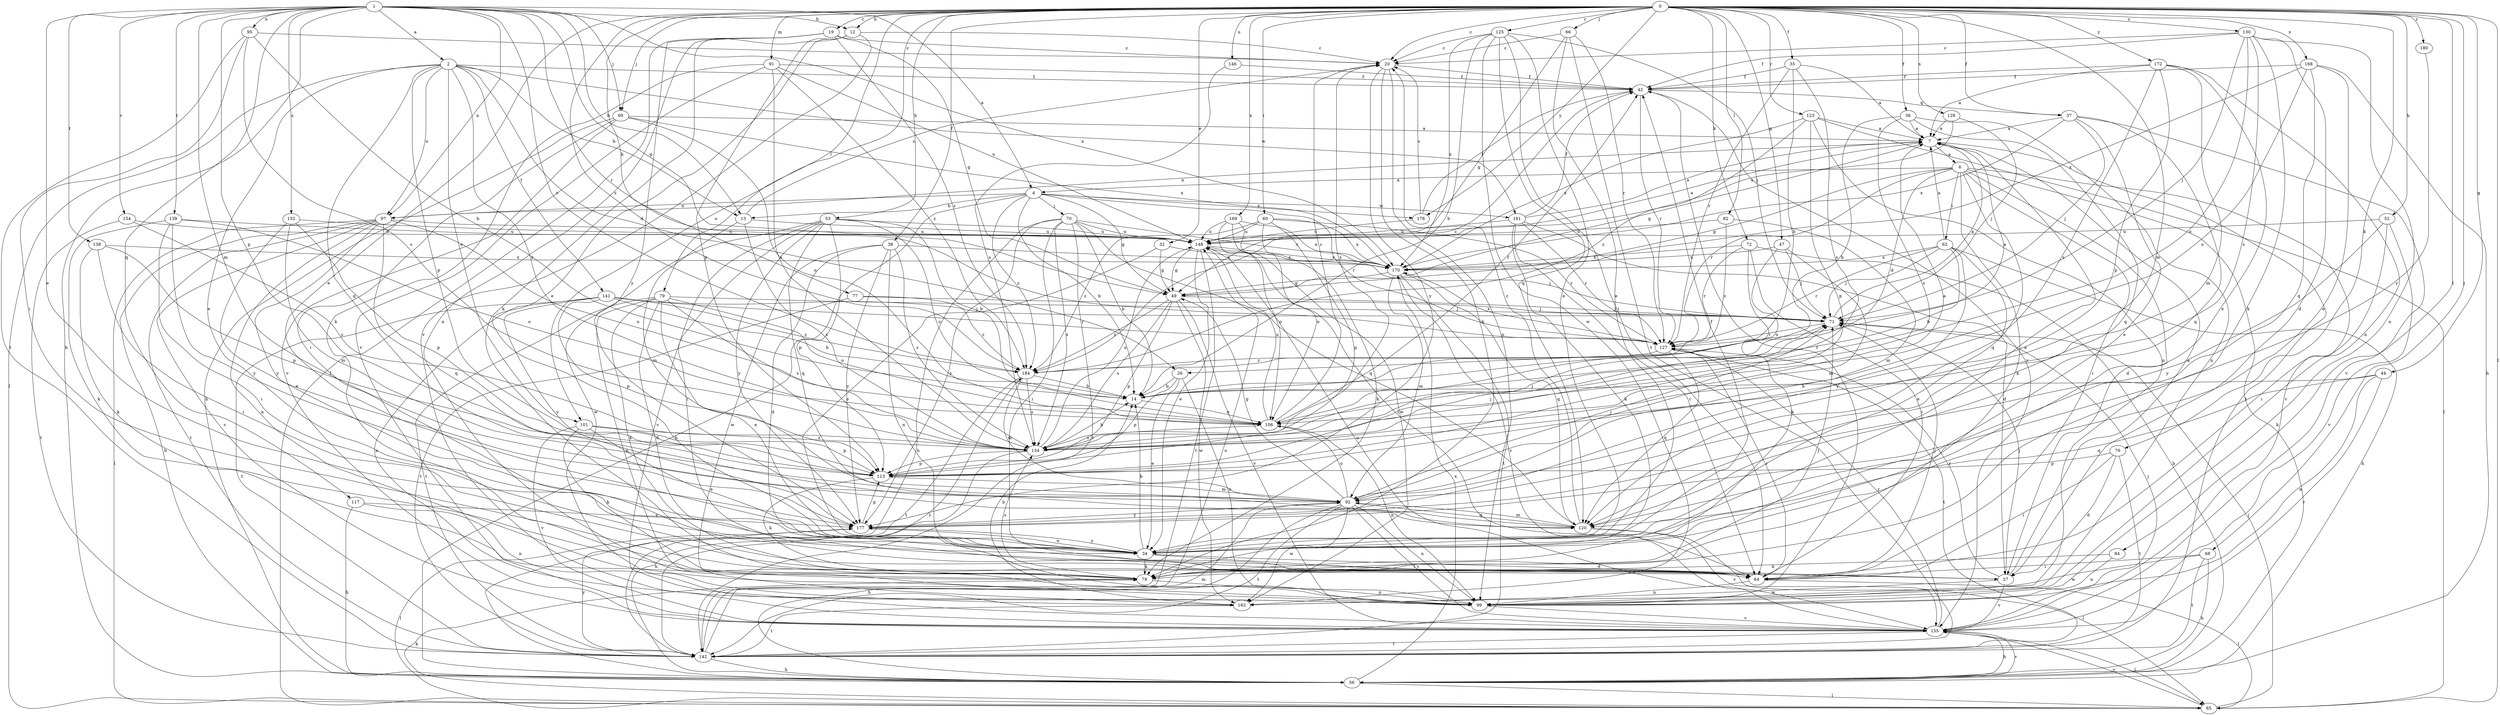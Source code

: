 strict digraph  {
0;
1;
2;
4;
6;
7;
12;
13;
14;
19;
20;
26;
27;
32;
34;
35;
36;
37;
38;
42;
44;
47;
49;
52;
53;
56;
60;
62;
64;
66;
68;
69;
70;
71;
72;
76;
77;
78;
79;
82;
84;
85;
91;
92;
95;
97;
99;
101;
106;
113;
117;
120;
123;
125;
127;
128;
130;
132;
134;
138;
139;
141;
142;
146;
148;
154;
155;
161;
162;
168;
169;
170;
172;
176;
177;
180;
184;
0 -> 12  [label=b];
0 -> 19  [label=c];
0 -> 20  [label=c];
0 -> 32  [label=e];
0 -> 34  [label=e];
0 -> 35  [label=f];
0 -> 36  [label=f];
0 -> 37  [label=f];
0 -> 38  [label=f];
0 -> 44  [label=g];
0 -> 47  [label=g];
0 -> 52  [label=h];
0 -> 53  [label=h];
0 -> 60  [label=i];
0 -> 66  [label=j];
0 -> 68  [label=j];
0 -> 69  [label=j];
0 -> 72  [label=k];
0 -> 76  [label=k];
0 -> 77  [label=k];
0 -> 79  [label=l];
0 -> 82  [label=l];
0 -> 84  [label=l];
0 -> 85  [label=l];
0 -> 91  [label=m];
0 -> 92  [label=m];
0 -> 101  [label=o];
0 -> 123  [label=r];
0 -> 125  [label=r];
0 -> 128  [label=s];
0 -> 130  [label=s];
0 -> 146  [label=u];
0 -> 168  [label=x];
0 -> 169  [label=x];
0 -> 172  [label=y];
0 -> 176  [label=y];
0 -> 180  [label=z];
0 -> 184  [label=z];
1 -> 2  [label=a];
1 -> 4  [label=a];
1 -> 12  [label=b];
1 -> 13  [label=b];
1 -> 34  [label=e];
1 -> 49  [label=g];
1 -> 56  [label=h];
1 -> 69  [label=j];
1 -> 92  [label=m];
1 -> 95  [label=n];
1 -> 97  [label=n];
1 -> 113  [label=p];
1 -> 117  [label=q];
1 -> 127  [label=r];
1 -> 132  [label=s];
1 -> 138  [label=t];
1 -> 139  [label=t];
1 -> 154  [label=v];
1 -> 170  [label=x];
1 -> 184  [label=z];
2 -> 13  [label=b];
2 -> 26  [label=d];
2 -> 34  [label=e];
2 -> 42  [label=f];
2 -> 85  [label=l];
2 -> 97  [label=n];
2 -> 101  [label=o];
2 -> 113  [label=p];
2 -> 120  [label=q];
2 -> 134  [label=s];
2 -> 141  [label=t];
2 -> 161  [label=w];
4 -> 13  [label=b];
4 -> 14  [label=b];
4 -> 49  [label=g];
4 -> 56  [label=h];
4 -> 70  [label=j];
4 -> 97  [label=n];
4 -> 127  [label=r];
4 -> 161  [label=w];
4 -> 176  [label=y];
4 -> 184  [label=z];
6 -> 4  [label=a];
6 -> 26  [label=d];
6 -> 27  [label=d];
6 -> 49  [label=g];
6 -> 56  [label=h];
6 -> 62  [label=i];
6 -> 64  [label=i];
6 -> 78  [label=k];
6 -> 120  [label=q];
6 -> 127  [label=r];
6 -> 155  [label=v];
7 -> 6  [label=a];
7 -> 49  [label=g];
7 -> 97  [label=n];
7 -> 142  [label=t];
12 -> 20  [label=c];
12 -> 34  [label=e];
12 -> 78  [label=k];
12 -> 113  [label=p];
12 -> 155  [label=v];
13 -> 20  [label=c];
13 -> 92  [label=m];
13 -> 134  [label=s];
13 -> 148  [label=u];
14 -> 106  [label=o];
19 -> 20  [label=c];
19 -> 49  [label=g];
19 -> 85  [label=l];
19 -> 99  [label=n];
19 -> 177  [label=y];
19 -> 184  [label=z];
20 -> 42  [label=f];
20 -> 78  [label=k];
20 -> 99  [label=n];
20 -> 134  [label=s];
20 -> 177  [label=y];
26 -> 14  [label=b];
26 -> 34  [label=e];
26 -> 99  [label=n];
26 -> 113  [label=p];
27 -> 7  [label=a];
27 -> 71  [label=j];
27 -> 127  [label=r];
27 -> 155  [label=v];
27 -> 162  [label=w];
32 -> 34  [label=e];
32 -> 49  [label=g];
32 -> 170  [label=x];
34 -> 7  [label=a];
34 -> 14  [label=b];
34 -> 27  [label=d];
34 -> 42  [label=f];
34 -> 64  [label=i];
34 -> 78  [label=k];
34 -> 177  [label=y];
35 -> 7  [label=a];
35 -> 14  [label=b];
35 -> 42  [label=f];
35 -> 127  [label=r];
35 -> 134  [label=s];
36 -> 7  [label=a];
36 -> 14  [label=b];
36 -> 99  [label=n];
36 -> 120  [label=q];
36 -> 134  [label=s];
37 -> 7  [label=a];
37 -> 34  [label=e];
37 -> 71  [label=j];
37 -> 120  [label=q];
37 -> 155  [label=v];
37 -> 170  [label=x];
38 -> 27  [label=d];
38 -> 99  [label=n];
38 -> 134  [label=s];
38 -> 162  [label=w];
38 -> 170  [label=x];
38 -> 177  [label=y];
42 -> 127  [label=r];
42 -> 155  [label=v];
42 -> 184  [label=z];
42 -> 37  [label=q];
44 -> 14  [label=b];
44 -> 99  [label=n];
44 -> 120  [label=q];
44 -> 155  [label=v];
47 -> 71  [label=j];
47 -> 92  [label=m];
47 -> 106  [label=o];
47 -> 170  [label=x];
49 -> 71  [label=j];
49 -> 113  [label=p];
49 -> 134  [label=s];
49 -> 155  [label=v];
49 -> 162  [label=w];
49 -> 184  [label=z];
52 -> 64  [label=i];
52 -> 148  [label=u];
52 -> 155  [label=v];
52 -> 177  [label=y];
53 -> 14  [label=b];
53 -> 64  [label=i];
53 -> 106  [label=o];
53 -> 113  [label=p];
53 -> 120  [label=q];
53 -> 148  [label=u];
53 -> 155  [label=v];
53 -> 162  [label=w];
53 -> 177  [label=y];
56 -> 85  [label=l];
56 -> 155  [label=v];
56 -> 170  [label=x];
60 -> 106  [label=o];
60 -> 113  [label=p];
60 -> 127  [label=r];
60 -> 148  [label=u];
60 -> 170  [label=x];
60 -> 184  [label=z];
62 -> 7  [label=a];
62 -> 14  [label=b];
62 -> 34  [label=e];
62 -> 56  [label=h];
62 -> 71  [label=j];
62 -> 127  [label=r];
62 -> 170  [label=x];
62 -> 177  [label=y];
64 -> 71  [label=j];
64 -> 85  [label=l];
64 -> 99  [label=n];
64 -> 127  [label=r];
66 -> 20  [label=c];
66 -> 34  [label=e];
66 -> 49  [label=g];
66 -> 127  [label=r];
66 -> 142  [label=t];
68 -> 56  [label=h];
68 -> 64  [label=i];
68 -> 142  [label=t];
68 -> 162  [label=w];
69 -> 7  [label=a];
69 -> 56  [label=h];
69 -> 64  [label=i];
69 -> 106  [label=o];
69 -> 155  [label=v];
69 -> 170  [label=x];
70 -> 14  [label=b];
70 -> 56  [label=h];
70 -> 64  [label=i];
70 -> 120  [label=q];
70 -> 134  [label=s];
70 -> 142  [label=t];
70 -> 148  [label=u];
70 -> 170  [label=x];
70 -> 177  [label=y];
71 -> 7  [label=a];
71 -> 127  [label=r];
72 -> 56  [label=h];
72 -> 64  [label=i];
72 -> 78  [label=k];
72 -> 127  [label=r];
72 -> 170  [label=x];
76 -> 27  [label=d];
76 -> 64  [label=i];
76 -> 113  [label=p];
76 -> 142  [label=t];
77 -> 71  [label=j];
77 -> 142  [label=t];
77 -> 184  [label=z];
78 -> 71  [label=j];
78 -> 99  [label=n];
78 -> 134  [label=s];
79 -> 27  [label=d];
79 -> 34  [label=e];
79 -> 71  [label=j];
79 -> 78  [label=k];
79 -> 99  [label=n];
79 -> 106  [label=o];
79 -> 134  [label=s];
79 -> 142  [label=t];
82 -> 92  [label=m];
82 -> 148  [label=u];
82 -> 184  [label=z];
84 -> 78  [label=k];
84 -> 99  [label=n];
85 -> 71  [label=j];
85 -> 78  [label=k];
85 -> 155  [label=v];
91 -> 42  [label=f];
91 -> 78  [label=k];
91 -> 134  [label=s];
91 -> 148  [label=u];
91 -> 155  [label=v];
91 -> 184  [label=z];
92 -> 49  [label=g];
92 -> 56  [label=h];
92 -> 71  [label=j];
92 -> 99  [label=n];
92 -> 106  [label=o];
92 -> 120  [label=q];
92 -> 142  [label=t];
92 -> 155  [label=v];
92 -> 162  [label=w];
92 -> 177  [label=y];
95 -> 14  [label=b];
95 -> 20  [label=c];
95 -> 64  [label=i];
95 -> 134  [label=s];
95 -> 142  [label=t];
97 -> 34  [label=e];
97 -> 56  [label=h];
97 -> 85  [label=l];
97 -> 99  [label=n];
97 -> 106  [label=o];
97 -> 120  [label=q];
97 -> 142  [label=t];
97 -> 148  [label=u];
97 -> 155  [label=v];
99 -> 42  [label=f];
99 -> 155  [label=v];
101 -> 34  [label=e];
101 -> 78  [label=k];
101 -> 113  [label=p];
101 -> 134  [label=s];
101 -> 155  [label=v];
106 -> 20  [label=c];
106 -> 42  [label=f];
106 -> 99  [label=n];
106 -> 134  [label=s];
106 -> 148  [label=u];
113 -> 71  [label=j];
113 -> 78  [label=k];
113 -> 92  [label=m];
117 -> 56  [label=h];
117 -> 99  [label=n];
117 -> 177  [label=y];
120 -> 20  [label=c];
120 -> 85  [label=l];
120 -> 92  [label=m];
120 -> 155  [label=v];
123 -> 7  [label=a];
123 -> 85  [label=l];
123 -> 99  [label=n];
123 -> 113  [label=p];
123 -> 170  [label=x];
123 -> 184  [label=z];
125 -> 14  [label=b];
125 -> 20  [label=c];
125 -> 34  [label=e];
125 -> 64  [label=i];
125 -> 71  [label=j];
125 -> 120  [label=q];
125 -> 162  [label=w];
125 -> 170  [label=x];
127 -> 7  [label=a];
127 -> 120  [label=q];
127 -> 142  [label=t];
127 -> 170  [label=x];
127 -> 184  [label=z];
128 -> 7  [label=a];
128 -> 71  [label=j];
128 -> 148  [label=u];
130 -> 20  [label=c];
130 -> 27  [label=d];
130 -> 42  [label=f];
130 -> 71  [label=j];
130 -> 78  [label=k];
130 -> 99  [label=n];
130 -> 106  [label=o];
130 -> 134  [label=s];
132 -> 92  [label=m];
132 -> 113  [label=p];
132 -> 148  [label=u];
132 -> 177  [label=y];
134 -> 7  [label=a];
134 -> 14  [label=b];
134 -> 56  [label=h];
134 -> 71  [label=j];
134 -> 113  [label=p];
134 -> 148  [label=u];
138 -> 64  [label=i];
138 -> 78  [label=k];
138 -> 113  [label=p];
138 -> 170  [label=x];
139 -> 64  [label=i];
139 -> 78  [label=k];
139 -> 106  [label=o];
139 -> 148  [label=u];
139 -> 177  [label=y];
141 -> 14  [label=b];
141 -> 71  [label=j];
141 -> 99  [label=n];
141 -> 113  [label=p];
141 -> 127  [label=r];
141 -> 142  [label=t];
141 -> 177  [label=y];
141 -> 184  [label=z];
142 -> 56  [label=h];
142 -> 92  [label=m];
142 -> 148  [label=u];
142 -> 177  [label=y];
142 -> 184  [label=z];
146 -> 42  [label=f];
146 -> 134  [label=s];
148 -> 7  [label=a];
148 -> 34  [label=e];
148 -> 49  [label=g];
148 -> 64  [label=i];
148 -> 71  [label=j];
148 -> 142  [label=t];
148 -> 170  [label=x];
154 -> 134  [label=s];
154 -> 142  [label=t];
154 -> 148  [label=u];
155 -> 56  [label=h];
155 -> 71  [label=j];
155 -> 85  [label=l];
155 -> 127  [label=r];
155 -> 142  [label=t];
155 -> 148  [label=u];
161 -> 7  [label=a];
161 -> 27  [label=d];
161 -> 42  [label=f];
161 -> 64  [label=i];
161 -> 78  [label=k];
161 -> 127  [label=r];
161 -> 148  [label=u];
162 -> 14  [label=b];
162 -> 142  [label=t];
168 -> 34  [label=e];
168 -> 42  [label=f];
168 -> 56  [label=h];
168 -> 106  [label=o];
168 -> 120  [label=q];
168 -> 170  [label=x];
169 -> 78  [label=k];
169 -> 106  [label=o];
169 -> 148  [label=u];
169 -> 162  [label=w];
169 -> 170  [label=x];
170 -> 49  [label=g];
170 -> 92  [label=m];
170 -> 120  [label=q];
170 -> 142  [label=t];
170 -> 155  [label=v];
172 -> 7  [label=a];
172 -> 34  [label=e];
172 -> 42  [label=f];
172 -> 92  [label=m];
172 -> 99  [label=n];
172 -> 113  [label=p];
172 -> 134  [label=s];
176 -> 20  [label=c];
176 -> 42  [label=f];
176 -> 148  [label=u];
177 -> 34  [label=e];
177 -> 85  [label=l];
177 -> 113  [label=p];
180 -> 177  [label=y];
184 -> 14  [label=b];
184 -> 92  [label=m];
184 -> 134  [label=s];
184 -> 142  [label=t];
}

